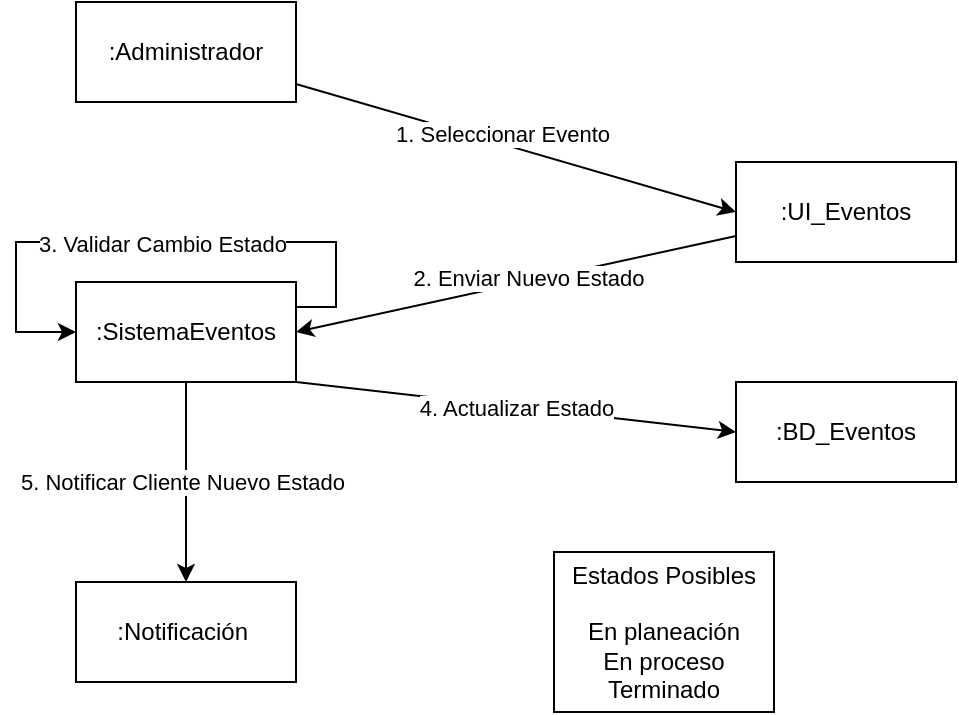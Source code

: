 <mxfile version="28.0.4">
  <diagram name="Página-1" id="T3_JBP636jaOhUNgMPUP">
    <mxGraphModel dx="651" dy="814" grid="1" gridSize="10" guides="1" tooltips="1" connect="1" arrows="1" fold="1" page="1" pageScale="1" pageWidth="827" pageHeight="1169" math="0" shadow="0">
      <root>
        <mxCell id="0" />
        <mxCell id="1" parent="0" />
        <mxCell id="CmLUMRAVv4de7CngBNyx-2" style="rounded=0;orthogonalLoop=1;jettySize=auto;html=1;entryX=0;entryY=0.5;entryDx=0;entryDy=0;" edge="1" parent="1" source="-t6dPeXq2aG0M5iMJdQL-1" target="CmLUMRAVv4de7CngBNyx-1">
          <mxGeometry relative="1" as="geometry" />
        </mxCell>
        <mxCell id="CmLUMRAVv4de7CngBNyx-4" value="1. Seleccionar Evento" style="edgeLabel;html=1;align=center;verticalAlign=middle;resizable=0;points=[];" vertex="1" connectable="0" parent="CmLUMRAVv4de7CngBNyx-2">
          <mxGeometry x="-0.061" y="-3" relative="1" as="geometry">
            <mxPoint y="-8" as="offset" />
          </mxGeometry>
        </mxCell>
        <mxCell id="-t6dPeXq2aG0M5iMJdQL-1" value=":Administrador" style="html=1;whiteSpace=wrap;" parent="1" vertex="1">
          <mxGeometry x="120" y="70" width="110" height="50" as="geometry" />
        </mxCell>
        <mxCell id="CmLUMRAVv4de7CngBNyx-6" style="rounded=0;orthogonalLoop=1;jettySize=auto;html=1;entryX=1;entryY=0.5;entryDx=0;entryDy=0;" edge="1" parent="1" source="CmLUMRAVv4de7CngBNyx-1" target="CmLUMRAVv4de7CngBNyx-5">
          <mxGeometry relative="1" as="geometry" />
        </mxCell>
        <mxCell id="CmLUMRAVv4de7CngBNyx-7" value="2. Enviar Nuevo Estado" style="edgeLabel;html=1;align=center;verticalAlign=middle;resizable=0;points=[];" vertex="1" connectable="0" parent="CmLUMRAVv4de7CngBNyx-6">
          <mxGeometry x="-0.055" y="-2" relative="1" as="geometry">
            <mxPoint as="offset" />
          </mxGeometry>
        </mxCell>
        <mxCell id="CmLUMRAVv4de7CngBNyx-1" value=":UI_Eventos" style="html=1;whiteSpace=wrap;" vertex="1" parent="1">
          <mxGeometry x="450" y="150" width="110" height="50" as="geometry" />
        </mxCell>
        <mxCell id="CmLUMRAVv4de7CngBNyx-12" style="rounded=0;orthogonalLoop=1;jettySize=auto;html=1;entryX=0;entryY=0.5;entryDx=0;entryDy=0;exitX=1;exitY=1;exitDx=0;exitDy=0;" edge="1" parent="1" source="CmLUMRAVv4de7CngBNyx-5" target="CmLUMRAVv4de7CngBNyx-11">
          <mxGeometry relative="1" as="geometry" />
        </mxCell>
        <mxCell id="CmLUMRAVv4de7CngBNyx-13" value="4. Actualizar Estado" style="edgeLabel;html=1;align=center;verticalAlign=middle;resizable=0;points=[];" vertex="1" connectable="0" parent="CmLUMRAVv4de7CngBNyx-12">
          <mxGeometry x="-0.002" relative="1" as="geometry">
            <mxPoint as="offset" />
          </mxGeometry>
        </mxCell>
        <mxCell id="CmLUMRAVv4de7CngBNyx-15" style="edgeStyle=orthogonalEdgeStyle;rounded=0;orthogonalLoop=1;jettySize=auto;html=1;entryX=0.5;entryY=0;entryDx=0;entryDy=0;" edge="1" parent="1" source="CmLUMRAVv4de7CngBNyx-5" target="CmLUMRAVv4de7CngBNyx-14">
          <mxGeometry relative="1" as="geometry" />
        </mxCell>
        <mxCell id="CmLUMRAVv4de7CngBNyx-16" value="5. Notificar Cliente Nuevo Estado" style="edgeLabel;html=1;align=center;verticalAlign=middle;resizable=0;points=[];" vertex="1" connectable="0" parent="CmLUMRAVv4de7CngBNyx-15">
          <mxGeometry x="-0.015" y="-2" relative="1" as="geometry">
            <mxPoint as="offset" />
          </mxGeometry>
        </mxCell>
        <mxCell id="CmLUMRAVv4de7CngBNyx-5" value=":SistemaEventos" style="html=1;whiteSpace=wrap;" vertex="1" parent="1">
          <mxGeometry x="120" y="210" width="110" height="50" as="geometry" />
        </mxCell>
        <mxCell id="CmLUMRAVv4de7CngBNyx-8" style="edgeStyle=orthogonalEdgeStyle;rounded=0;orthogonalLoop=1;jettySize=auto;html=1;entryX=0;entryY=0.5;entryDx=0;entryDy=0;exitX=1;exitY=0.25;exitDx=0;exitDy=0;" edge="1" parent="1" source="CmLUMRAVv4de7CngBNyx-5" target="CmLUMRAVv4de7CngBNyx-5">
          <mxGeometry relative="1" as="geometry">
            <Array as="points">
              <mxPoint x="250" y="223" />
              <mxPoint x="250" y="190" />
              <mxPoint x="90" y="190" />
              <mxPoint x="90" y="235" />
            </Array>
          </mxGeometry>
        </mxCell>
        <mxCell id="CmLUMRAVv4de7CngBNyx-10" value="3. Validar Cambio Estado" style="edgeLabel;html=1;align=center;verticalAlign=middle;resizable=0;points=[];" vertex="1" connectable="0" parent="CmLUMRAVv4de7CngBNyx-8">
          <mxGeometry x="-0.025" y="1" relative="1" as="geometry">
            <mxPoint as="offset" />
          </mxGeometry>
        </mxCell>
        <mxCell id="CmLUMRAVv4de7CngBNyx-11" value=":BD_Eventos" style="html=1;whiteSpace=wrap;" vertex="1" parent="1">
          <mxGeometry x="450" y="260" width="110" height="50" as="geometry" />
        </mxCell>
        <mxCell id="CmLUMRAVv4de7CngBNyx-14" value=":Notificación&amp;nbsp;" style="html=1;whiteSpace=wrap;" vertex="1" parent="1">
          <mxGeometry x="120" y="360" width="110" height="50" as="geometry" />
        </mxCell>
        <mxCell id="CmLUMRAVv4de7CngBNyx-17" value="Estados Posibles&lt;br&gt;&lt;br&gt;En planeación&lt;br&gt;En proceso&lt;div&gt;Terminado&lt;/div&gt;" style="html=1;whiteSpace=wrap;" vertex="1" parent="1">
          <mxGeometry x="359" y="345" width="110" height="80" as="geometry" />
        </mxCell>
      </root>
    </mxGraphModel>
  </diagram>
</mxfile>
